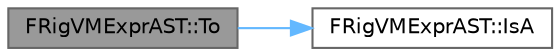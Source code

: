 digraph "FRigVMExprAST::To"
{
 // INTERACTIVE_SVG=YES
 // LATEX_PDF_SIZE
  bgcolor="transparent";
  edge [fontname=Helvetica,fontsize=10,labelfontname=Helvetica,labelfontsize=10];
  node [fontname=Helvetica,fontsize=10,shape=box,height=0.2,width=0.4];
  rankdir="LR";
  Node1 [id="Node000001",label="FRigVMExprAST::To",height=0.2,width=0.4,color="gray40", fillcolor="grey60", style="filled", fontcolor="black",tooltip=" "];
  Node1 -> Node2 [id="edge1_Node000001_Node000002",color="steelblue1",style="solid",tooltip=" "];
  Node2 [id="Node000002",label="FRigVMExprAST::IsA",height=0.2,width=0.4,color="grey40", fillcolor="white", style="filled",URL="$de/dbc/classFRigVMExprAST.html#a7d4f49c57c76f6df9f84393f31ec7735",tooltip="provides type checking for inherited types"];
}
